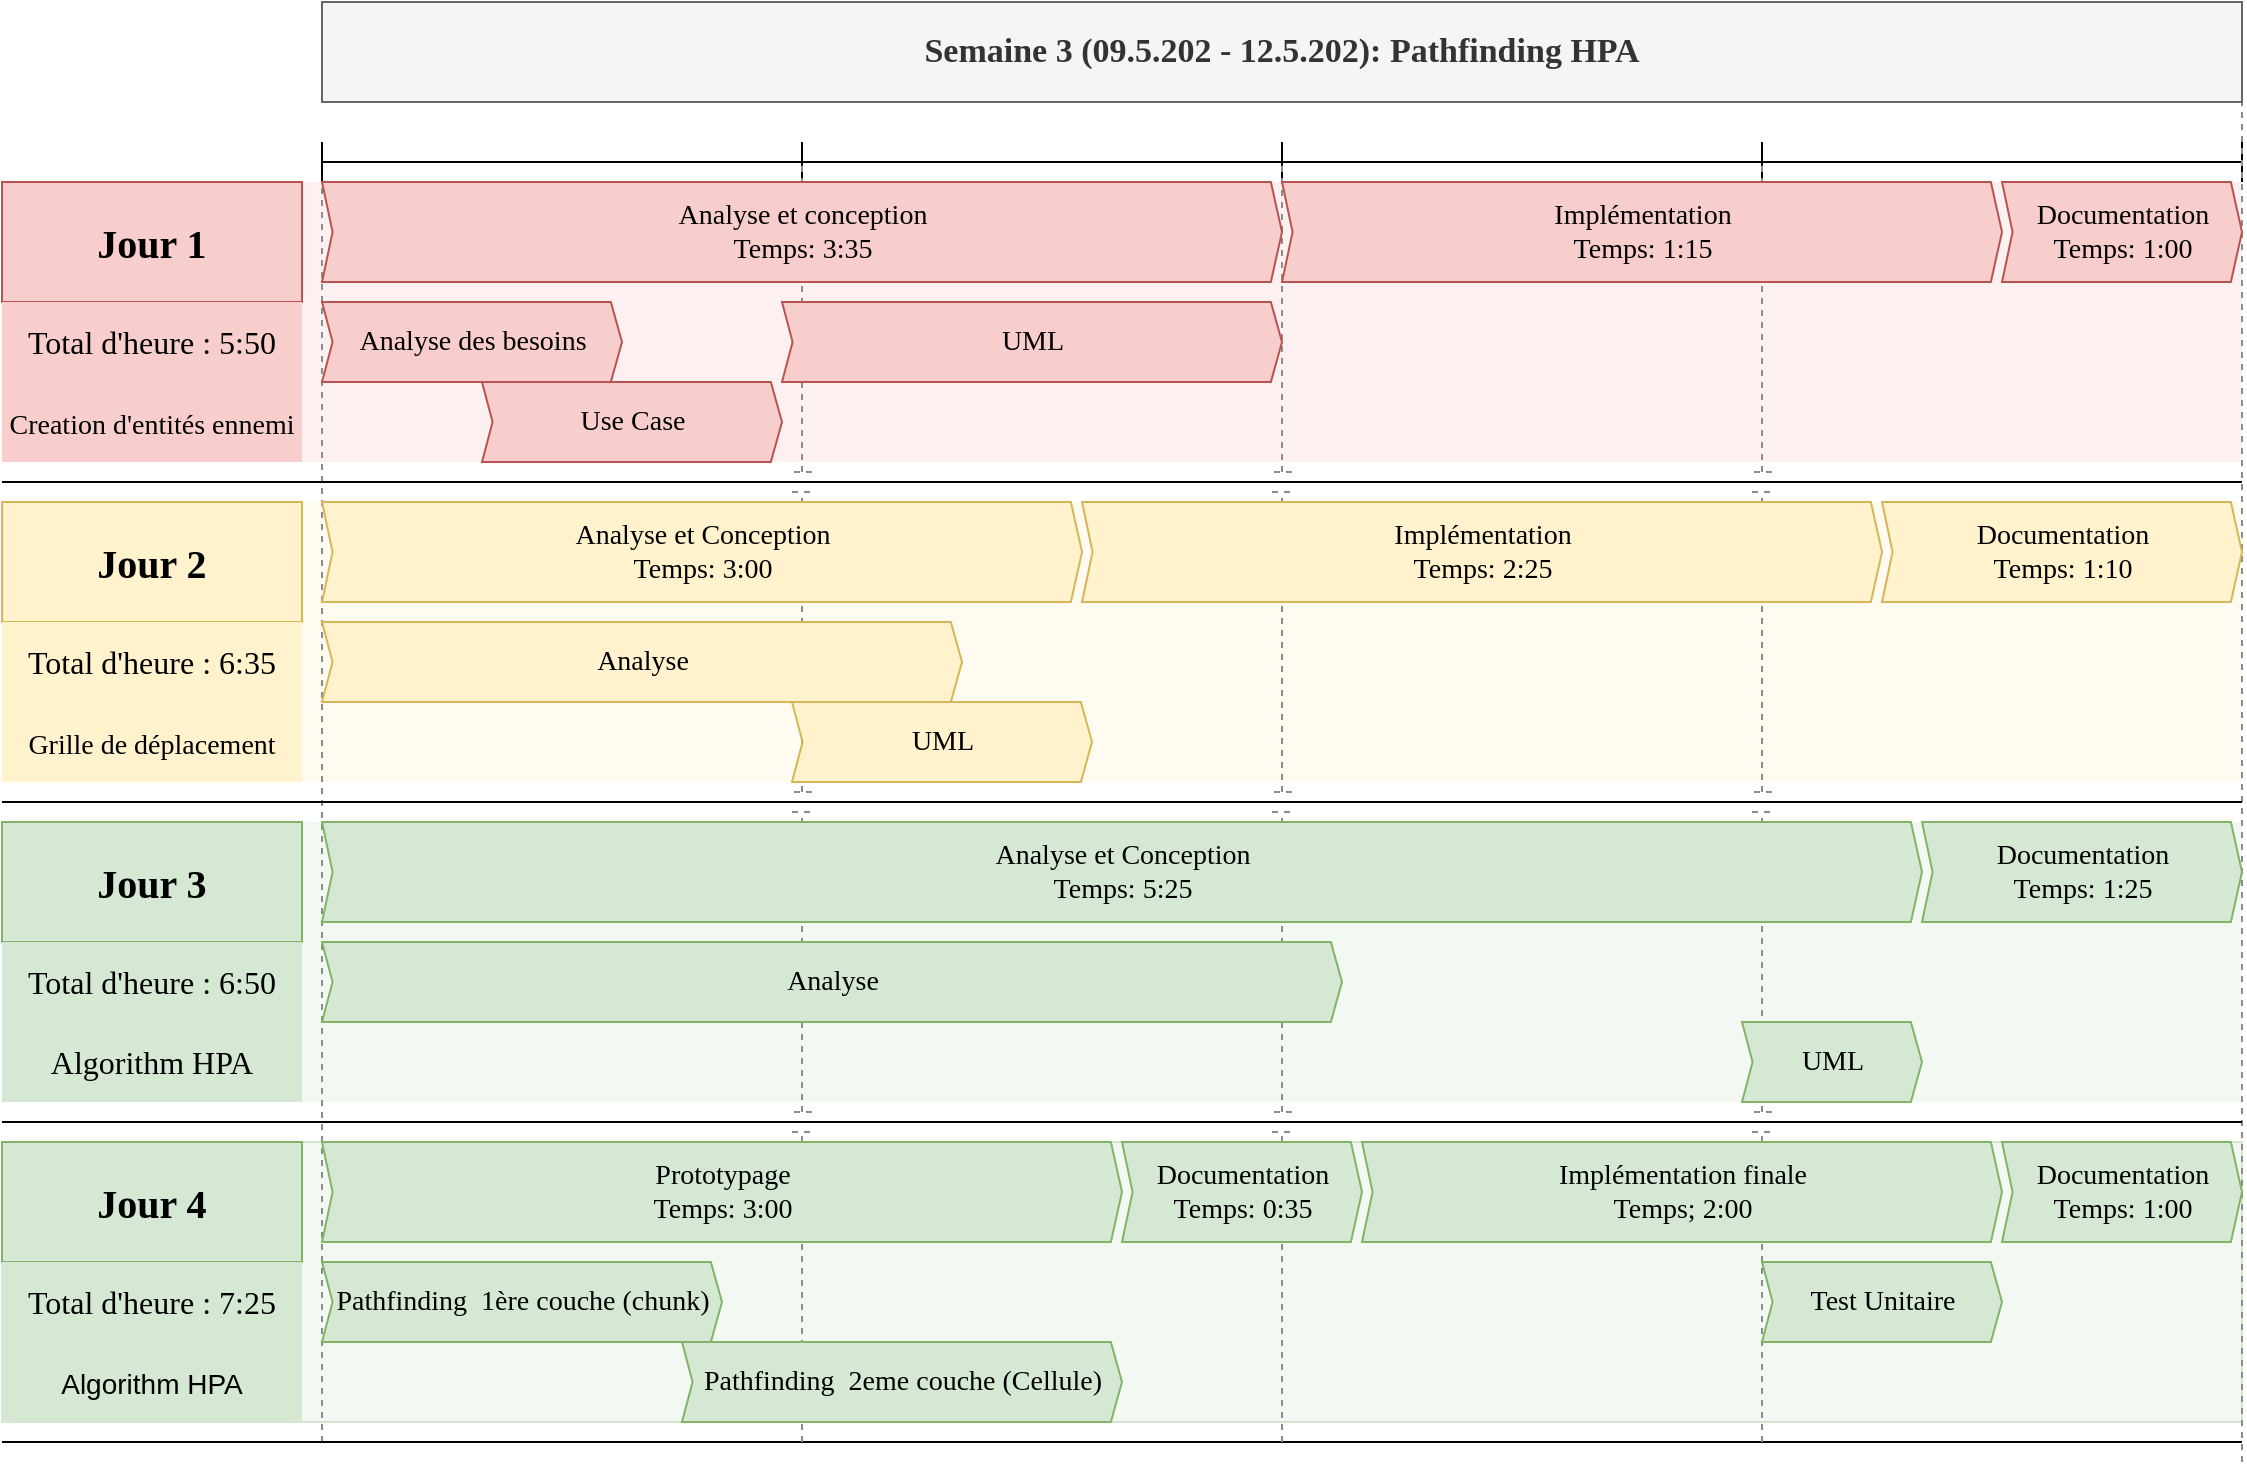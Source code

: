 <mxfile>
    <diagram id="AmbIO0eNBSl3mJiWK7nr" name="Page-1">
        <mxGraphModel dx="1374" dy="753" grid="1" gridSize="10" guides="1" tooltips="1" connect="1" arrows="1" fold="1" page="1" pageScale="1" pageWidth="1169" pageHeight="827" math="0" shadow="0">
            <root>
                <mxCell id="0"/>
                <mxCell id="131" value="BackGroundLayer" style="locked=1;" parent="0"/>
                <mxCell id="132" value="" style="rounded=0;whiteSpace=wrap;html=1;fontFamily=Times New Roman;fontSize=16;gradientDirection=east;fillColor=#d5e8d4;strokeColor=#82b366;opacity=30;" parent="131" vertex="1">
                    <mxGeometry x="40" y="650" width="1120" height="140" as="geometry"/>
                </mxCell>
                <mxCell id="133" value="" style="rounded=0;whiteSpace=wrap;html=1;fontFamily=Times New Roman;fontSize=16;gradientDirection=east;fillColor=#d5e8d4;strokeColor=none;opacity=30;" parent="131" vertex="1">
                    <mxGeometry x="40" y="490" width="1120" height="140" as="geometry"/>
                </mxCell>
                <mxCell id="134" value="" style="rounded=0;whiteSpace=wrap;html=1;fontFamily=Times New Roman;fontSize=16;gradientDirection=east;fillColor=#fff2cc;strokeColor=none;opacity=30;" parent="131" vertex="1">
                    <mxGeometry x="40" y="330" width="1120" height="140" as="geometry"/>
                </mxCell>
                <mxCell id="135" value="" style="rounded=0;whiteSpace=wrap;html=1;fontFamily=Times New Roman;fontSize=16;gradientDirection=east;fillColor=#f8cecc;strokeColor=none;opacity=30;" parent="131" vertex="1">
                    <mxGeometry x="40" y="170" width="1120" height="140" as="geometry"/>
                </mxCell>
                <mxCell id="1" style="locked=1;" parent="0"/>
                <mxCell id="24" value="" style="shape=crossbar;whiteSpace=wrap;html=1;rounded=1;" parent="1" vertex="1">
                    <mxGeometry x="920" y="150" width="240" height="20" as="geometry"/>
                </mxCell>
                <mxCell id="33" value="" style="endArrow=none;dashed=1;html=1;rounded=0;sourcePerimeterSpacing=0;jumpStyle=line;jumpSize=10;entryX=0;entryY=0.5;entryDx=0;entryDy=0;entryPerimeter=0;strokeWidth=1;strokeColor=#8C8C8C;startSize=6;endSize=6;" parent="1" target="56" edge="1">
                    <mxGeometry width="50" height="50" relative="1" as="geometry">
                        <mxPoint x="200" y="800" as="sourcePoint"/>
                        <mxPoint x="199" y="110" as="targetPoint"/>
                    </mxGeometry>
                </mxCell>
                <mxCell id="36" value="" style="endArrow=none;dashed=1;html=1;rounded=0;sourcePerimeterSpacing=0;jumpStyle=line;jumpSize=10;strokeWidth=1;strokeColor=#8C8C8C;startSize=6;endSize=6;" parent="1" edge="1">
                    <mxGeometry width="50" height="50" relative="1" as="geometry">
                        <mxPoint x="1160" y="810" as="sourcePoint"/>
                        <mxPoint x="1160" y="100" as="targetPoint"/>
                    </mxGeometry>
                </mxCell>
                <mxCell id="42" value="" style="endArrow=none;html=1;" parent="1" edge="1">
                    <mxGeometry width="50" height="50" relative="1" as="geometry">
                        <mxPoint x="40" y="320" as="sourcePoint"/>
                        <mxPoint x="1160" y="320" as="targetPoint"/>
                    </mxGeometry>
                </mxCell>
                <mxCell id="43" value="" style="endArrow=none;html=1;" parent="1" edge="1">
                    <mxGeometry width="50" height="50" relative="1" as="geometry">
                        <mxPoint x="40" y="480" as="sourcePoint"/>
                        <mxPoint x="1160" y="480" as="targetPoint"/>
                    </mxGeometry>
                </mxCell>
                <mxCell id="44" value="" style="endArrow=none;html=1;" parent="1" edge="1">
                    <mxGeometry width="50" height="50" relative="1" as="geometry">
                        <mxPoint x="40" y="640" as="sourcePoint"/>
                        <mxPoint x="1160" y="640" as="targetPoint"/>
                    </mxGeometry>
                </mxCell>
                <mxCell id="50" value="" style="shape=crossbar;whiteSpace=wrap;html=1;rounded=1;" parent="1" vertex="1">
                    <mxGeometry x="680" y="150" width="240" height="20" as="geometry"/>
                </mxCell>
                <mxCell id="55" value="" style="shape=crossbar;whiteSpace=wrap;html=1;rounded=1;" parent="1" vertex="1">
                    <mxGeometry x="440" y="150" width="240" height="20" as="geometry"/>
                </mxCell>
                <mxCell id="56" value="" style="shape=crossbar;whiteSpace=wrap;html=1;rounded=1;" parent="1" vertex="1">
                    <mxGeometry x="200" y="150" width="240" height="20" as="geometry"/>
                </mxCell>
                <mxCell id="103" value="" style="endArrow=none;html=1;" parent="1" edge="1">
                    <mxGeometry width="50" height="50" relative="1" as="geometry">
                        <mxPoint x="40" y="800" as="sourcePoint"/>
                        <mxPoint x="1160" y="800" as="targetPoint"/>
                    </mxGeometry>
                </mxCell>
                <mxCell id="122" value="" style="endArrow=none;dashed=1;html=1;rounded=0;sourcePerimeterSpacing=0;jumpStyle=line;jumpSize=10;entryX=1;entryY=0.5;entryDx=0;entryDy=0;entryPerimeter=0;strokeWidth=1;strokeColor=#8C8C8C;startSize=6;endSize=6;" parent="1" target="56" edge="1">
                    <mxGeometry width="50" height="50" relative="1" as="geometry">
                        <mxPoint x="440" y="800" as="sourcePoint"/>
                        <mxPoint x="440" y="110" as="targetPoint"/>
                    </mxGeometry>
                </mxCell>
                <mxCell id="125" value="" style="endArrow=none;dashed=1;html=1;rounded=0;sourcePerimeterSpacing=0;jumpStyle=line;jumpSize=10;strokeWidth=1;strokeColor=#8C8C8C;startSize=6;endSize=6;entryX=1;entryY=0.5;entryDx=0;entryDy=0;entryPerimeter=0;" parent="1" target="55" edge="1">
                    <mxGeometry width="50" height="50" relative="1" as="geometry">
                        <mxPoint x="680" y="800" as="sourcePoint"/>
                        <mxPoint x="690" y="170" as="targetPoint"/>
                    </mxGeometry>
                </mxCell>
                <mxCell id="126" value="Jour 3" style="rounded=0;whiteSpace=wrap;html=1;fillColor=#d5e8d4;strokeColor=#82b366;fontSize=20;fontStyle=1;fontFamily=Times New Roman;" parent="1" vertex="1">
                    <mxGeometry x="40" y="490" width="150" height="60" as="geometry"/>
                </mxCell>
                <mxCell id="153" value="" style="endArrow=none;dashed=1;html=1;rounded=0;sourcePerimeterSpacing=0;jumpStyle=line;jumpSize=10;strokeWidth=1;strokeColor=#8C8C8C;startSize=6;endSize=6;entryX=1;entryY=0.5;entryDx=0;entryDy=0;entryPerimeter=0;" edge="1" parent="1" target="50">
                    <mxGeometry width="50" height="50" relative="1" as="geometry">
                        <mxPoint x="920" y="800" as="sourcePoint"/>
                        <mxPoint x="690" y="170" as="targetPoint"/>
                    </mxGeometry>
                </mxCell>
                <mxCell id="17" value="Objects" style="" parent="0"/>
                <mxCell id="86" value="Analyse et Conception&lt;br&gt;Temps: 5:25" style="html=1;shape=mxgraph.infographic.ribbonSimple;notch1=5.29;notch2=5.57;align=center;verticalAlign=middle;fontSize=14;fontStyle=0;fillColor=#d5e8d4;strokeColor=#82b366;fontFamily=Times New Roman;" parent="17" vertex="1">
                    <mxGeometry x="200" y="490" width="800" height="50" as="geometry"/>
                </mxCell>
                <mxCell id="87" value="Total d'heure : 6:50" style="rounded=0;whiteSpace=wrap;html=1;fillColor=#d5e8d4;strokeColor=none;fontSize=16;fontFamily=Times New Roman;" parent="17" vertex="1">
                    <mxGeometry x="40" y="550" width="150" height="40" as="geometry"/>
                </mxCell>
                <mxCell id="88" value="Analyse" style="html=1;shape=mxgraph.infographic.ribbonSimple;notch1=5.29;notch2=5.57;align=center;verticalAlign=middle;fontSize=14;fontStyle=0;fillColor=#d5e8d4;strokeColor=#82b366;fontFamily=Times New Roman;" parent="17" vertex="1">
                    <mxGeometry x="200" y="550" width="510" height="40" as="geometry"/>
                </mxCell>
                <mxCell id="90" value="UML" style="html=1;shape=mxgraph.infographic.ribbonSimple;notch1=5.29;notch2=5.57;align=center;verticalAlign=middle;fontSize=14;fontStyle=0;fillColor=#d5e8d4;strokeColor=#82b366;fontFamily=Times New Roman;" parent="17" vertex="1">
                    <mxGeometry x="910" y="590" width="90" height="40" as="geometry"/>
                </mxCell>
                <mxCell id="92" value="Implémentation&lt;br&gt;Temps: 2:25" style="html=1;shape=mxgraph.infographic.ribbonSimple;notch1=5.29;notch2=5.57;align=center;verticalAlign=middle;fontSize=14;fontStyle=0;fillColor=#fff2cc;strokeColor=#d6b656;fontFamily=Times New Roman;" parent="17" vertex="1">
                    <mxGeometry x="580" y="330" width="400" height="50" as="geometry"/>
                </mxCell>
                <mxCell id="94" value="Documentation&lt;br&gt;Temps: 1:10" style="html=1;shape=mxgraph.infographic.ribbonSimple;notch1=5.29;notch2=5.57;align=center;verticalAlign=middle;fontSize=14;fontStyle=0;fillColor=#fff2cc;strokeColor=#d6b656;gradientDirection=east;fontFamily=Times New Roman;" parent="17" vertex="1">
                    <mxGeometry x="980" y="330" width="180" height="50" as="geometry"/>
                </mxCell>
                <mxCell id="95" value="Analyse et Conception&lt;br&gt;Temps: 3:00" style="html=1;shape=mxgraph.infographic.ribbonSimple;notch1=5.29;notch2=5.57;align=center;verticalAlign=middle;fontSize=14;fontStyle=0;fillColor=#fff2cc;strokeColor=#d6b656;fontFamily=Times New Roman;" parent="17" vertex="1">
                    <mxGeometry x="200" y="330" width="380" height="50" as="geometry"/>
                </mxCell>
                <mxCell id="97" value="Analyse" style="html=1;shape=mxgraph.infographic.ribbonSimple;notch1=5.29;notch2=5.57;align=center;verticalAlign=middle;fontSize=14;fontStyle=0;fillColor=#fff2cc;strokeColor=#d6b656;fontFamily=Times New Roman;" parent="17" vertex="1">
                    <mxGeometry x="200" y="390" width="320" height="40" as="geometry"/>
                </mxCell>
                <mxCell id="101" value="Documentation&lt;br&gt;Temps: 1:25" style="html=1;shape=mxgraph.infographic.ribbonSimple;notch1=5.29;notch2=5.57;align=center;verticalAlign=middle;fontSize=14;fontStyle=0;fillColor=#d5e8d4;strokeColor=#82b366;fontFamily=Times New Roman;" parent="17" vertex="1">
                    <mxGeometry x="1000" y="490" width="160" height="50" as="geometry"/>
                </mxCell>
                <mxCell id="106" value="Prototypage&lt;br&gt;Temps: 3:00" style="html=1;shape=mxgraph.infographic.ribbonSimple;notch1=5.29;notch2=5.57;align=center;verticalAlign=middle;fontSize=14;fontStyle=0;fillColor=#d5e8d4;strokeColor=#82b366;fontFamily=Times New Roman;" parent="17" vertex="1">
                    <mxGeometry x="200" y="650" width="400" height="50" as="geometry"/>
                </mxCell>
                <mxCell id="110" value="UML" style="html=1;shape=mxgraph.infographic.ribbonSimple;notch1=5.29;notch2=5.57;align=center;verticalAlign=middle;fontSize=14;fontStyle=0;fillColor=#fff2cc;strokeColor=#d6b656;fontFamily=Times New Roman;" parent="17" vertex="1">
                    <mxGeometry x="435" y="430" width="150" height="40" as="geometry"/>
                </mxCell>
                <mxCell id="113" value="Implémentation finale&lt;br&gt;Temps; 2:00" style="html=1;shape=mxgraph.infographic.ribbonSimple;notch1=5.29;notch2=5.57;align=center;verticalAlign=middle;fontSize=14;fontStyle=0;fillColor=#d5e8d4;strokeColor=#82b366;fontFamily=Times New Roman;" parent="17" vertex="1">
                    <mxGeometry x="720" y="650" width="320" height="50" as="geometry"/>
                </mxCell>
                <mxCell id="115" value="Documentation&lt;br&gt;Temps: 1:00" style="html=1;shape=mxgraph.infographic.ribbonSimple;notch1=5.29;notch2=5.57;align=center;verticalAlign=middle;fontSize=14;fontStyle=0;fillColor=#d5e8d4;strokeColor=#82b366;fontFamily=Times New Roman;" parent="17" vertex="1">
                    <mxGeometry x="1040" y="650" width="120" height="50" as="geometry"/>
                </mxCell>
                <mxCell id="116" value="Implémentation&lt;br&gt;Temps: 1:15" style="html=1;shape=mxgraph.infographic.ribbonSimple;notch1=5.29;notch2=5.57;align=center;verticalAlign=middle;fontSize=14;fontStyle=0;fillColor=#f8cecc;strokeColor=#b85450;fontFamily=Times New Roman;" parent="17" vertex="1">
                    <mxGeometry x="680" y="170" width="360" height="50" as="geometry"/>
                </mxCell>
                <mxCell id="118" value="Analyse et conception&lt;br&gt;Temps: 3:35" style="html=1;shape=mxgraph.infographic.ribbonSimple;notch1=5.29;notch2=5.57;align=center;verticalAlign=middle;fontSize=14;fontStyle=0;fillColor=#f8cecc;strokeColor=#b85450;fontFamily=Times New Roman;" parent="17" vertex="1">
                    <mxGeometry x="200" y="170" width="480" height="50" as="geometry"/>
                </mxCell>
                <mxCell id="120" value="Analyse des besoins" style="html=1;shape=mxgraph.infographic.ribbonSimple;notch1=5.29;notch2=5.57;align=center;verticalAlign=middle;fontSize=14;fontStyle=0;fillColor=#f8cecc;strokeColor=#b85450;fontFamily=Times New Roman;" parent="17" vertex="1">
                    <mxGeometry x="200" y="230" width="150" height="40" as="geometry"/>
                </mxCell>
                <mxCell id="123" value="Semaine 3 (09.5.202 - 12.5.202): Pathfinding HPA" style="rounded=0;whiteSpace=wrap;html=1;fillColor=#f5f5f5;strokeColor=#666666;fontSize=17;fontStyle=1;fontColor=#333333;fontFamily=Times New Roman;" parent="17" vertex="1">
                    <mxGeometry x="200" y="80" width="960" height="50" as="geometry"/>
                </mxCell>
                <mxCell id="128" value="Jour 4" style="rounded=0;whiteSpace=wrap;html=1;fillColor=#d5e8d4;strokeColor=#82b366;fontSize=20;fontStyle=1;fontFamily=Times New Roman;" parent="17" vertex="1">
                    <mxGeometry x="40" y="650" width="150" height="60" as="geometry"/>
                </mxCell>
                <mxCell id="129" value="&lt;span style=&quot;font-family: &amp;#34;helvetica&amp;#34; ; font-size: 14px&quot;&gt;Algorithm HPA&lt;/span&gt;" style="rounded=0;whiteSpace=wrap;html=1;fillColor=#d5e8d4;strokeColor=none;fontSize=16;fontFamily=Times New Roman;" parent="17" vertex="1">
                    <mxGeometry x="40" y="750" width="150" height="40" as="geometry"/>
                </mxCell>
                <mxCell id="130" value="Total d'heure : 7:25" style="rounded=0;whiteSpace=wrap;html=1;fillColor=#d5e8d4;strokeColor=none;fontSize=16;fontFamily=Times New Roman;" parent="17" vertex="1">
                    <mxGeometry x="40" y="710" width="150" height="40" as="geometry"/>
                </mxCell>
                <mxCell id="136" value="Jour 2" style="rounded=0;whiteSpace=wrap;html=1;fillColor=#fff2cc;strokeColor=#d6b656;fontSize=20;fontStyle=1;fontFamily=Times New Roman;" parent="17" vertex="1">
                    <mxGeometry x="40" y="330" width="150" height="60" as="geometry"/>
                </mxCell>
                <mxCell id="137" value="&lt;span style=&quot;font-size: 14px&quot;&gt;Grille de déplacement&lt;/span&gt;" style="rounded=0;whiteSpace=wrap;html=1;fillColor=#fff2cc;strokeColor=none;fontSize=16;fontFamily=Times New Roman;" parent="17" vertex="1">
                    <mxGeometry x="40" y="430" width="150" height="40" as="geometry"/>
                </mxCell>
                <mxCell id="138" value="Total d'heure : 6:35" style="rounded=0;whiteSpace=wrap;html=1;fillColor=#fff2cc;strokeColor=none;fontSize=16;fontFamily=Times New Roman;" parent="17" vertex="1">
                    <mxGeometry x="40" y="390" width="150" height="40" as="geometry"/>
                </mxCell>
                <mxCell id="139" value="Jour 1" style="rounded=0;whiteSpace=wrap;html=1;fillColor=#f8cecc;strokeColor=#b85450;fontSize=20;fontStyle=1;fontFamily=Times New Roman;" parent="17" vertex="1">
                    <mxGeometry x="40" y="170" width="150" height="60" as="geometry"/>
                </mxCell>
                <mxCell id="140" value="&lt;span style=&quot;font-size: 14px&quot;&gt;Creation d'entités ennemi&lt;/span&gt;" style="rounded=0;whiteSpace=wrap;html=1;fillColor=#f8cecc;strokeColor=none;fontSize=16;fontFamily=Times New Roman;" parent="17" vertex="1">
                    <mxGeometry x="40" y="270" width="150" height="40" as="geometry"/>
                </mxCell>
                <mxCell id="141" value="Total d'heure : 5:50" style="rounded=0;whiteSpace=wrap;html=1;fillColor=#f8cecc;strokeColor=none;fontSize=16;fontFamily=Times New Roman;" parent="17" vertex="1">
                    <mxGeometry x="40" y="230" width="150" height="40" as="geometry"/>
                </mxCell>
                <mxCell id="142" value="Documentation&lt;br&gt;Temps: 1:00" style="html=1;shape=mxgraph.infographic.ribbonSimple;notch1=5.29;notch2=5.57;align=center;verticalAlign=middle;fontSize=14;fontStyle=0;fillColor=#f8cecc;strokeColor=#b85450;fontFamily=Times New Roman;" parent="17" vertex="1">
                    <mxGeometry x="1040" y="170" width="120" height="50" as="geometry"/>
                </mxCell>
                <mxCell id="143" value="Algorithm HPA" style="rounded=0;whiteSpace=wrap;html=1;fillColor=#d5e8d4;strokeColor=none;fontSize=16;fontFamily=Times New Roman;" parent="17" vertex="1">
                    <mxGeometry x="40" y="590" width="150" height="40" as="geometry"/>
                </mxCell>
                <mxCell id="144" value="Use Case" style="html=1;shape=mxgraph.infographic.ribbonSimple;notch1=5.29;notch2=5.57;align=center;verticalAlign=middle;fontSize=14;fontStyle=0;fillColor=#f8cecc;strokeColor=#b85450;fontFamily=Times New Roman;" parent="17" vertex="1">
                    <mxGeometry x="280" y="270" width="150" height="40" as="geometry"/>
                </mxCell>
                <mxCell id="145" value="UML" style="html=1;shape=mxgraph.infographic.ribbonSimple;notch1=5.29;notch2=5.57;align=center;verticalAlign=middle;fontSize=14;fontStyle=0;fillColor=#f8cecc;strokeColor=#b85450;fontFamily=Times New Roman;" parent="17" vertex="1">
                    <mxGeometry x="430" y="230" width="250" height="40" as="geometry"/>
                </mxCell>
                <mxCell id="149" value="Test Unitaire" style="html=1;shape=mxgraph.infographic.ribbonSimple;notch1=5.29;notch2=5.57;align=center;verticalAlign=middle;fontSize=14;fontStyle=0;fillColor=#d5e8d4;strokeColor=#82b366;fontFamily=Times New Roman;" parent="17" vertex="1">
                    <mxGeometry x="920" y="710" width="120" height="40" as="geometry"/>
                </mxCell>
                <mxCell id="150" value="Pathfinding&amp;nbsp; 1ère couche (chunk)" style="html=1;shape=mxgraph.infographic.ribbonSimple;notch1=5.29;notch2=5.57;align=center;verticalAlign=middle;fontSize=14;fontStyle=0;fillColor=#d5e8d4;strokeColor=#82b366;fontFamily=Times New Roman;" vertex="1" parent="17">
                    <mxGeometry x="200" y="710" width="200" height="40" as="geometry"/>
                </mxCell>
                <mxCell id="151" value="Pathfinding&amp;nbsp; 2eme couche (Cellule)" style="html=1;shape=mxgraph.infographic.ribbonSimple;notch1=5.29;notch2=5.57;align=center;verticalAlign=middle;fontSize=14;fontStyle=0;fillColor=#d5e8d4;strokeColor=#82b366;fontFamily=Times New Roman;" vertex="1" parent="17">
                    <mxGeometry x="380" y="750" width="220" height="40" as="geometry"/>
                </mxCell>
                <mxCell id="152" value="Documentation&lt;br&gt;Temps: 0:35" style="html=1;shape=mxgraph.infographic.ribbonSimple;notch1=5.29;notch2=5.57;align=center;verticalAlign=middle;fontSize=14;fontStyle=0;fillColor=#d5e8d4;strokeColor=#82b366;fontFamily=Times New Roman;" vertex="1" parent="17">
                    <mxGeometry x="600" y="650" width="120" height="50" as="geometry"/>
                </mxCell>
            </root>
        </mxGraphModel>
    </diagram>
</mxfile>